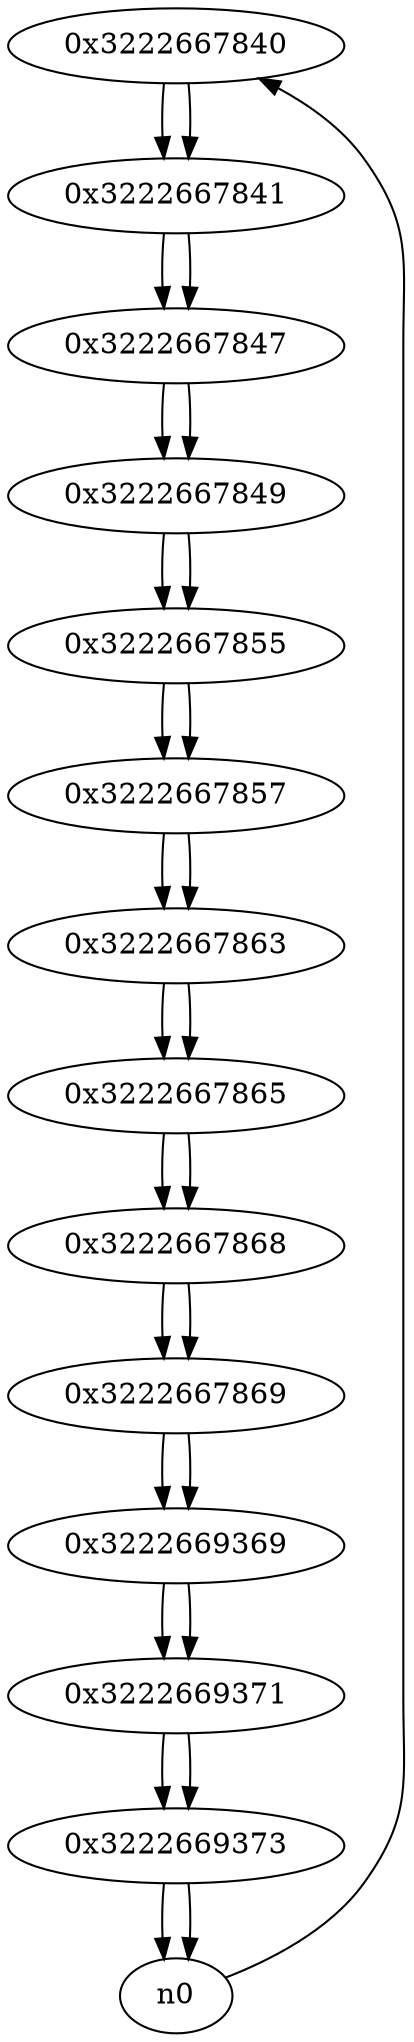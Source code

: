 digraph G{
/* nodes */
  n1 [label="0x3222667840"]
  n2 [label="0x3222667841"]
  n3 [label="0x3222667847"]
  n4 [label="0x3222667849"]
  n5 [label="0x3222667855"]
  n6 [label="0x3222667857"]
  n7 [label="0x3222667863"]
  n8 [label="0x3222667865"]
  n9 [label="0x3222667868"]
  n10 [label="0x3222667869"]
  n11 [label="0x3222669369"]
  n12 [label="0x3222669371"]
  n13 [label="0x3222669373"]
/* edges */
n1 -> n2;
n0 -> n1;
n2 -> n3;
n1 -> n2;
n3 -> n4;
n2 -> n3;
n4 -> n5;
n3 -> n4;
n5 -> n6;
n4 -> n5;
n6 -> n7;
n5 -> n6;
n7 -> n8;
n6 -> n7;
n8 -> n9;
n7 -> n8;
n9 -> n10;
n8 -> n9;
n10 -> n11;
n9 -> n10;
n11 -> n12;
n10 -> n11;
n12 -> n13;
n11 -> n12;
n13 -> n0;
n13 -> n0;
n12 -> n13;
}
